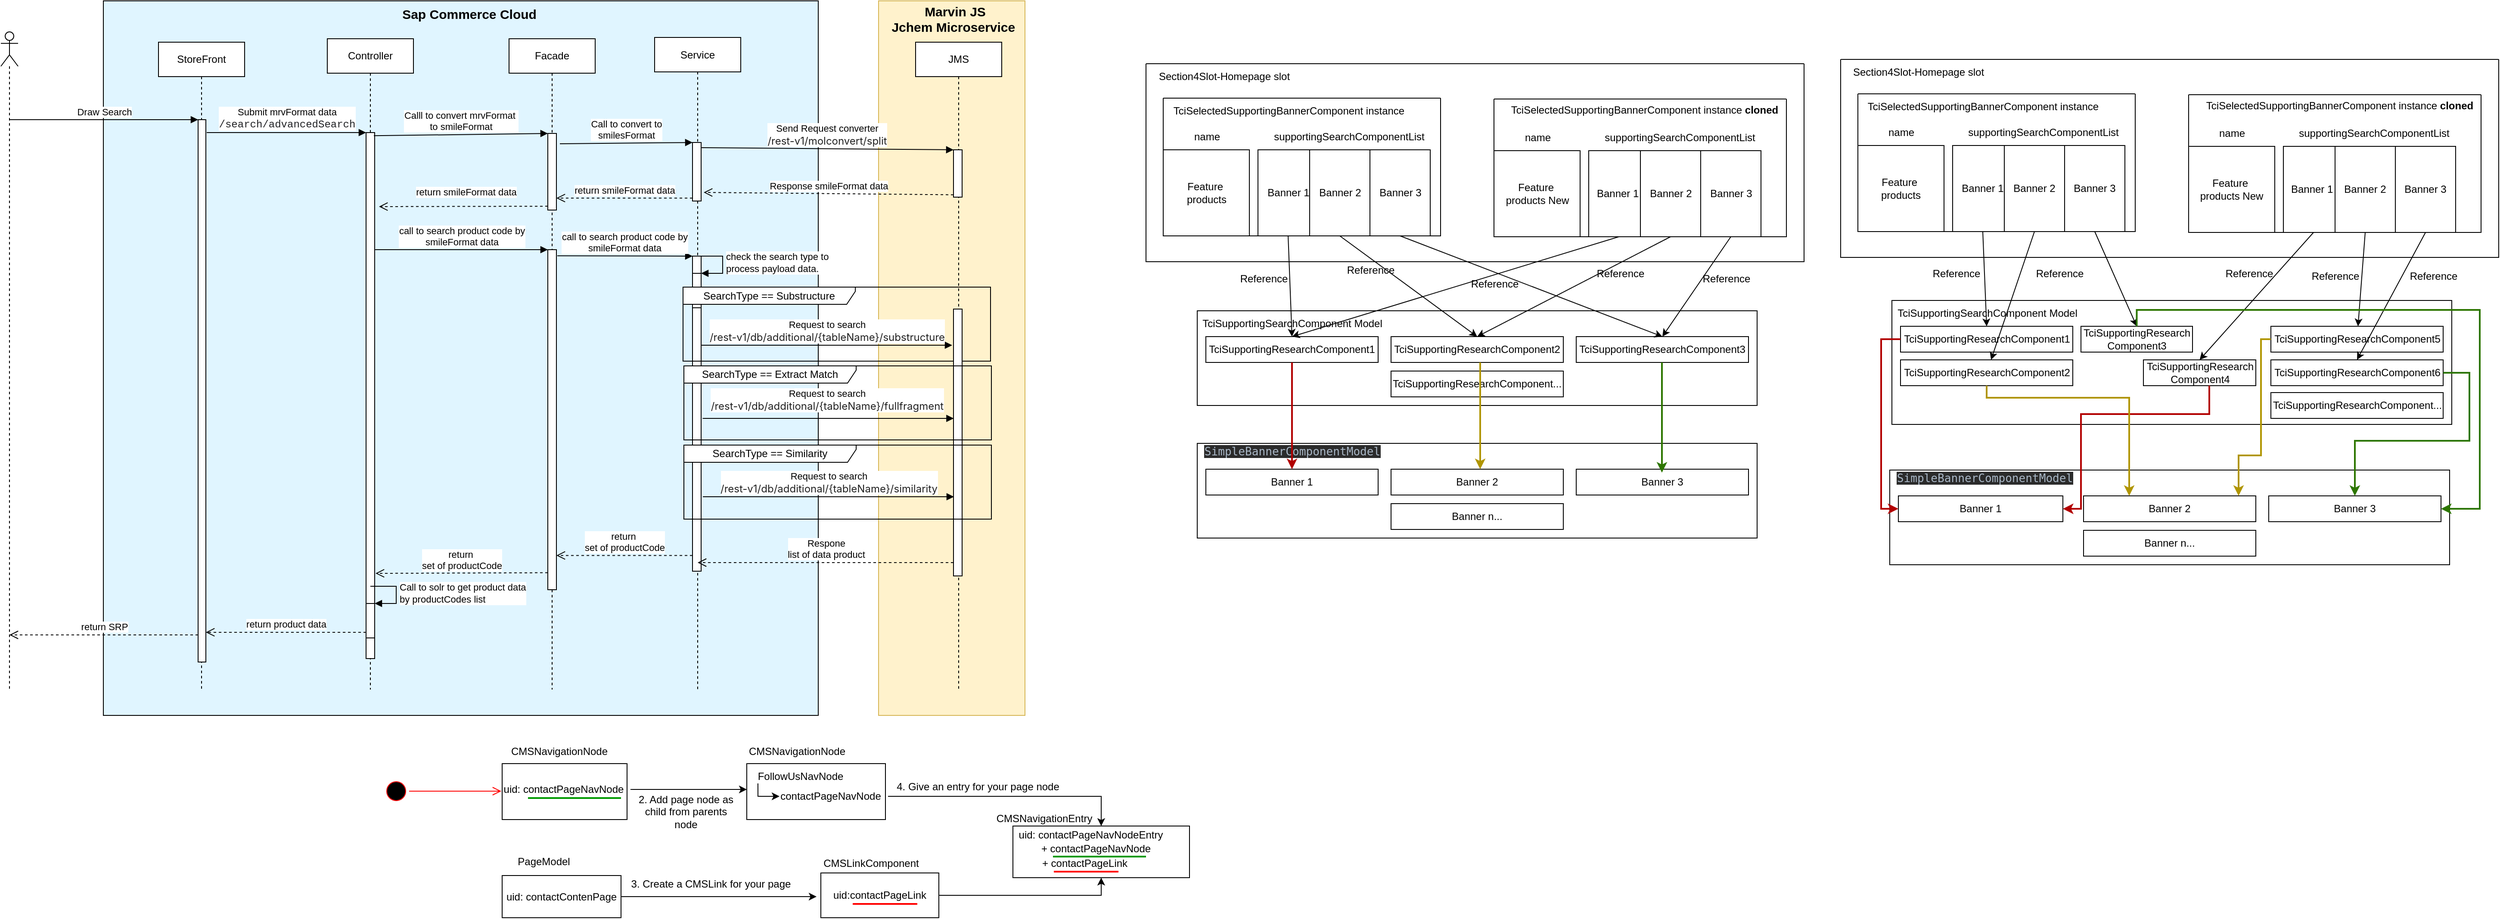 <mxfile version="20.4.0" type="github">
  <diagram id="ij2i_KdfuDkdz7vN2ZKl" name="Page-1">
    <mxGraphModel dx="1935" dy="603" grid="1" gridSize="10" guides="1" tooltips="1" connect="1" arrows="1" fold="1" page="1" pageScale="1" pageWidth="850" pageHeight="1100" math="0" shadow="0">
      <root>
        <mxCell id="0" />
        <mxCell id="1" parent="0" />
        <mxCell id="KwQv1uhoB6nQos9gzWba-43" value="" style="rounded=0;whiteSpace=wrap;html=1;fillColor=#fff2cc;strokeColor=#d6b656;" vertex="1" parent="1">
          <mxGeometry x="600" y="80" width="170" height="830" as="geometry" />
        </mxCell>
        <mxCell id="KwQv1uhoB6nQos9gzWba-42" value="" style="rounded=0;whiteSpace=wrap;html=1;fillColor=#E0F5FF;" vertex="1" parent="1">
          <mxGeometry x="-300" y="80" width="830" height="830" as="geometry" />
        </mxCell>
        <mxCell id="vAXPG5cR5VqlfgmjMZMS-30" value="" style="rounded=0;whiteSpace=wrap;html=1;" parent="1" vertex="1">
          <mxGeometry x="970" y="440" width="650" height="110" as="geometry" />
        </mxCell>
        <mxCell id="vAXPG5cR5VqlfgmjMZMS-31" value="" style="swimlane;startSize=0;" parent="1" vertex="1">
          <mxGeometry x="910.5" y="153" width="764" height="230" as="geometry" />
        </mxCell>
        <mxCell id="vAXPG5cR5VqlfgmjMZMS-32" value="Section4Slot-Homepage slot" style="text;html=1;align=center;verticalAlign=middle;resizable=0;points=[];autosize=1;strokeColor=none;fillColor=none;" parent="vAXPG5cR5VqlfgmjMZMS-31" vertex="1">
          <mxGeometry width="180" height="30" as="geometry" />
        </mxCell>
        <mxCell id="vAXPG5cR5VqlfgmjMZMS-33" value="" style="swimlane;startSize=0;" parent="vAXPG5cR5VqlfgmjMZMS-31" vertex="1">
          <mxGeometry x="20" y="40" width="322" height="160" as="geometry" />
        </mxCell>
        <mxCell id="vAXPG5cR5VqlfgmjMZMS-34" value="TciSelectedSupportingBannerComponent instance" style="text;html=1;align=center;verticalAlign=middle;resizable=0;points=[];autosize=1;strokeColor=none;fillColor=none;" parent="vAXPG5cR5VqlfgmjMZMS-33" vertex="1">
          <mxGeometry width="290" height="30" as="geometry" />
        </mxCell>
        <mxCell id="vAXPG5cR5VqlfgmjMZMS-35" value="Feature&amp;nbsp;&lt;br&gt;products" style="whiteSpace=wrap;html=1;aspect=fixed;" parent="vAXPG5cR5VqlfgmjMZMS-33" vertex="1">
          <mxGeometry y="60" width="100" height="100" as="geometry" />
        </mxCell>
        <mxCell id="vAXPG5cR5VqlfgmjMZMS-37" value="" style="rounded=0;whiteSpace=wrap;html=1;" parent="vAXPG5cR5VqlfgmjMZMS-33" vertex="1">
          <mxGeometry x="110" y="60" width="200" height="100" as="geometry" />
        </mxCell>
        <mxCell id="vAXPG5cR5VqlfgmjMZMS-38" value="Banner 1" style="rounded=0;whiteSpace=wrap;html=1;" parent="vAXPG5cR5VqlfgmjMZMS-33" vertex="1">
          <mxGeometry x="110" y="60" width="70" height="100" as="geometry" />
        </mxCell>
        <mxCell id="vAXPG5cR5VqlfgmjMZMS-39" value="Banner 3" style="rounded=0;whiteSpace=wrap;html=1;" parent="vAXPG5cR5VqlfgmjMZMS-33" vertex="1">
          <mxGeometry x="240" y="60" width="70" height="100" as="geometry" />
        </mxCell>
        <mxCell id="vAXPG5cR5VqlfgmjMZMS-40" value="Banner 2" style="rounded=0;whiteSpace=wrap;html=1;" parent="vAXPG5cR5VqlfgmjMZMS-33" vertex="1">
          <mxGeometry x="170" y="60" width="70" height="100" as="geometry" />
        </mxCell>
        <mxCell id="vAXPG5cR5VqlfgmjMZMS-42" value="supportingSearchComponentList" style="text;html=1;align=center;verticalAlign=middle;resizable=0;points=[];autosize=1;strokeColor=none;fillColor=none;" parent="vAXPG5cR5VqlfgmjMZMS-33" vertex="1">
          <mxGeometry x="115" y="30" width="200" height="30" as="geometry" />
        </mxCell>
        <mxCell id="vAXPG5cR5VqlfgmjMZMS-43" value="name" style="text;html=1;align=center;verticalAlign=middle;resizable=0;points=[];autosize=1;strokeColor=none;fillColor=none;" parent="vAXPG5cR5VqlfgmjMZMS-33" vertex="1">
          <mxGeometry x="25" y="30" width="50" height="30" as="geometry" />
        </mxCell>
        <mxCell id="vAXPG5cR5VqlfgmjMZMS-45" value="TciSupportingSearchComponent Model" style="text;html=1;align=center;verticalAlign=middle;resizable=0;points=[];autosize=1;strokeColor=none;fillColor=none;" parent="1" vertex="1">
          <mxGeometry x="965" y="440" width="230" height="30" as="geometry" />
        </mxCell>
        <mxCell id="vAXPG5cR5VqlfgmjMZMS-52" value="TciSupportingResearchComponent1" style="rounded=0;whiteSpace=wrap;html=1;" parent="1" vertex="1">
          <mxGeometry x="980" y="470" width="200" height="30" as="geometry" />
        </mxCell>
        <mxCell id="vAXPG5cR5VqlfgmjMZMS-54" value="TciSupportingResearchComponent3" style="rounded=0;whiteSpace=wrap;html=1;" parent="1" vertex="1">
          <mxGeometry x="1410" y="470" width="200" height="30" as="geometry" />
        </mxCell>
        <mxCell id="vAXPG5cR5VqlfgmjMZMS-55" value="TciSupportingResearchComponent..." style="rounded=0;whiteSpace=wrap;html=1;" parent="1" vertex="1">
          <mxGeometry x="1195" y="510" width="200" height="30" as="geometry" />
        </mxCell>
        <mxCell id="vAXPG5cR5VqlfgmjMZMS-59" value="" style="endArrow=classic;html=1;rounded=0;entryX=0.5;entryY=0;entryDx=0;entryDy=0;exitX=0.5;exitY=1;exitDx=0;exitDy=0;" parent="1" source="vAXPG5cR5VqlfgmjMZMS-39" target="vAXPG5cR5VqlfgmjMZMS-54" edge="1">
          <mxGeometry width="50" height="50" relative="1" as="geometry">
            <mxPoint x="1305.5" y="367" as="sourcePoint" />
            <mxPoint x="1355.5" y="317" as="targetPoint" />
          </mxGeometry>
        </mxCell>
        <mxCell id="vAXPG5cR5VqlfgmjMZMS-60" value="" style="endArrow=classic;html=1;rounded=0;entryX=0.5;entryY=0;entryDx=0;entryDy=0;exitX=0.5;exitY=1;exitDx=0;exitDy=0;" parent="1" source="vAXPG5cR5VqlfgmjMZMS-40" target="vAXPG5cR5VqlfgmjMZMS-53" edge="1">
          <mxGeometry width="50" height="50" relative="1" as="geometry">
            <mxPoint x="1038.5" y="330" as="sourcePoint" />
            <mxPoint x="1282.5" y="457" as="targetPoint" />
          </mxGeometry>
        </mxCell>
        <mxCell id="vAXPG5cR5VqlfgmjMZMS-61" value="" style="endArrow=classic;html=1;rounded=0;entryX=0.5;entryY=0;entryDx=0;entryDy=0;exitX=0.5;exitY=1;exitDx=0;exitDy=0;" parent="1" source="vAXPG5cR5VqlfgmjMZMS-38" target="vAXPG5cR5VqlfgmjMZMS-52" edge="1">
          <mxGeometry width="50" height="50" relative="1" as="geometry">
            <mxPoint x="944.5" y="378.5" as="sourcePoint" />
            <mxPoint x="1188.5" y="505.5" as="targetPoint" />
          </mxGeometry>
        </mxCell>
        <mxCell id="UYXNw3XjxuYZxI37rGrB-1" value="Reference" style="text;html=1;align=center;verticalAlign=middle;resizable=0;points=[];autosize=1;strokeColor=none;fillColor=none;" parent="1" vertex="1">
          <mxGeometry x="1010.5" y="390" width="73" height="26" as="geometry" />
        </mxCell>
        <mxCell id="UYXNw3XjxuYZxI37rGrB-2" value="Reference" style="text;html=1;align=center;verticalAlign=middle;resizable=0;points=[];autosize=1;strokeColor=none;fillColor=none;" parent="1" vertex="1">
          <mxGeometry x="1278.5" y="396" width="73" height="26" as="geometry" />
        </mxCell>
        <mxCell id="UYXNw3XjxuYZxI37rGrB-3" value="Reference" style="text;html=1;align=center;verticalAlign=middle;resizable=0;points=[];autosize=1;strokeColor=none;fillColor=none;" parent="1" vertex="1">
          <mxGeometry x="1134.5" y="380" width="73" height="26" as="geometry" />
        </mxCell>
        <mxCell id="UYXNw3XjxuYZxI37rGrB-35" value="" style="endArrow=classic;html=1;rounded=0;entryX=0.5;entryY=0;entryDx=0;entryDy=0;exitX=0.5;exitY=1;exitDx=0;exitDy=0;" parent="1" source="UYXNw3XjxuYZxI37rGrB-31" target="vAXPG5cR5VqlfgmjMZMS-54" edge="1">
          <mxGeometry width="50" height="50" relative="1" as="geometry">
            <mxPoint x="1784.5" y="360" as="sourcePoint" />
            <mxPoint x="1830.5" y="431" as="targetPoint" />
          </mxGeometry>
        </mxCell>
        <mxCell id="UYXNw3XjxuYZxI37rGrB-36" value="" style="endArrow=classic;html=1;rounded=0;entryX=0.5;entryY=0;entryDx=0;entryDy=0;exitX=0.5;exitY=1;exitDx=0;exitDy=0;" parent="1" source="UYXNw3XjxuYZxI37rGrB-32" target="vAXPG5cR5VqlfgmjMZMS-53" edge="1">
          <mxGeometry width="50" height="50" relative="1" as="geometry">
            <mxPoint x="1517.5" y="323" as="sourcePoint" />
            <mxPoint x="1615.5" y="431" as="targetPoint" />
          </mxGeometry>
        </mxCell>
        <mxCell id="UYXNw3XjxuYZxI37rGrB-37" value="" style="endArrow=classic;html=1;rounded=0;entryX=0.5;entryY=0;entryDx=0;entryDy=0;exitX=0.5;exitY=1;exitDx=0;exitDy=0;" parent="1" source="UYXNw3XjxuYZxI37rGrB-30" target="vAXPG5cR5VqlfgmjMZMS-52" edge="1">
          <mxGeometry width="50" height="50" relative="1" as="geometry">
            <mxPoint x="1423.5" y="371.5" as="sourcePoint" />
            <mxPoint x="1400.5" y="431" as="targetPoint" />
          </mxGeometry>
        </mxCell>
        <mxCell id="UYXNw3XjxuYZxI37rGrB-38" value="Reference" style="text;html=1;align=center;verticalAlign=middle;resizable=0;points=[];autosize=1;strokeColor=none;fillColor=none;" parent="1" vertex="1">
          <mxGeometry x="1424.5" y="384" width="73" height="26" as="geometry" />
        </mxCell>
        <mxCell id="UYXNw3XjxuYZxI37rGrB-40" value="Reference" style="text;html=1;align=center;verticalAlign=middle;resizable=0;points=[];autosize=1;strokeColor=none;fillColor=none;" parent="1" vertex="1">
          <mxGeometry x="1547" y="390" width="73" height="26" as="geometry" />
        </mxCell>
        <mxCell id="UYXNw3XjxuYZxI37rGrB-26" value="" style="swimlane;startSize=0;" parent="1" vertex="1">
          <mxGeometry x="1314.5" y="194" width="339.5" height="160" as="geometry" />
        </mxCell>
        <mxCell id="UYXNw3XjxuYZxI37rGrB-28" value="Feature&amp;nbsp;&lt;br&gt;products New" style="whiteSpace=wrap;html=1;aspect=fixed;" parent="UYXNw3XjxuYZxI37rGrB-26" vertex="1">
          <mxGeometry y="60" width="100" height="100" as="geometry" />
        </mxCell>
        <mxCell id="UYXNw3XjxuYZxI37rGrB-29" value="" style="rounded=0;whiteSpace=wrap;html=1;" parent="UYXNw3XjxuYZxI37rGrB-26" vertex="1">
          <mxGeometry x="110" y="60" width="200" height="100" as="geometry" />
        </mxCell>
        <mxCell id="UYXNw3XjxuYZxI37rGrB-30" value="Banner 1&amp;nbsp;" style="rounded=0;whiteSpace=wrap;html=1;" parent="UYXNw3XjxuYZxI37rGrB-26" vertex="1">
          <mxGeometry x="110" y="60" width="70" height="100" as="geometry" />
        </mxCell>
        <mxCell id="UYXNw3XjxuYZxI37rGrB-31" value="Banner 3" style="rounded=0;whiteSpace=wrap;html=1;" parent="UYXNw3XjxuYZxI37rGrB-26" vertex="1">
          <mxGeometry x="240" y="60" width="70" height="100" as="geometry" />
        </mxCell>
        <mxCell id="UYXNw3XjxuYZxI37rGrB-32" value="Banner 2" style="rounded=0;whiteSpace=wrap;html=1;" parent="UYXNw3XjxuYZxI37rGrB-26" vertex="1">
          <mxGeometry x="170" y="60" width="70" height="100" as="geometry" />
        </mxCell>
        <mxCell id="UYXNw3XjxuYZxI37rGrB-33" value="supportingSearchComponentList" style="text;html=1;align=center;verticalAlign=middle;resizable=0;points=[];autosize=1;strokeColor=none;fillColor=none;" parent="UYXNw3XjxuYZxI37rGrB-26" vertex="1">
          <mxGeometry x="115" y="30" width="200" height="30" as="geometry" />
        </mxCell>
        <mxCell id="UYXNw3XjxuYZxI37rGrB-34" value="name" style="text;html=1;align=center;verticalAlign=middle;resizable=0;points=[];autosize=1;strokeColor=none;fillColor=none;" parent="UYXNw3XjxuYZxI37rGrB-26" vertex="1">
          <mxGeometry x="25" y="30" width="50" height="30" as="geometry" />
        </mxCell>
        <mxCell id="UYXNw3XjxuYZxI37rGrB-27" value="TciSelectedSupportingBannerComponent instance &lt;b&gt;cloned&lt;/b&gt;" style="text;html=1;align=center;verticalAlign=middle;resizable=0;points=[];autosize=1;strokeColor=none;fillColor=none;" parent="UYXNw3XjxuYZxI37rGrB-26" vertex="1">
          <mxGeometry x="9.5" y="-2" width="330" height="30" as="geometry" />
        </mxCell>
        <mxCell id="WIBwwws4gp8x0dsZTthk-1" value="" style="rounded=0;whiteSpace=wrap;html=1;" parent="1" vertex="1">
          <mxGeometry x="447" y="966" width="161" height="65" as="geometry" />
        </mxCell>
        <mxCell id="WIBwwws4gp8x0dsZTthk-43" style="edgeStyle=orthogonalEdgeStyle;rounded=0;orthogonalLoop=1;jettySize=auto;html=1;" parent="1" source="WIBwwws4gp8x0dsZTthk-2" edge="1">
          <mxGeometry relative="1" as="geometry">
            <mxPoint x="528" y="1120.5" as="targetPoint" />
          </mxGeometry>
        </mxCell>
        <mxCell id="WIBwwws4gp8x0dsZTthk-2" value="uid: contactContenPage" style="rounded=0;whiteSpace=wrap;html=1;" parent="1" vertex="1">
          <mxGeometry x="163" y="1096" width="138" height="49" as="geometry" />
        </mxCell>
        <mxCell id="WIBwwws4gp8x0dsZTthk-3" value="" style="rounded=0;whiteSpace=wrap;html=1;" parent="1" vertex="1">
          <mxGeometry x="756" y="1038.5" width="205" height="60" as="geometry" />
        </mxCell>
        <mxCell id="WIBwwws4gp8x0dsZTthk-37" style="edgeStyle=orthogonalEdgeStyle;rounded=0;orthogonalLoop=1;jettySize=auto;html=1;entryX=0.5;entryY=1;entryDx=0;entryDy=0;" parent="1" source="WIBwwws4gp8x0dsZTthk-4" target="WIBwwws4gp8x0dsZTthk-3" edge="1">
          <mxGeometry relative="1" as="geometry" />
        </mxCell>
        <mxCell id="WIBwwws4gp8x0dsZTthk-4" value="" style="rounded=0;whiteSpace=wrap;html=1;" parent="1" vertex="1">
          <mxGeometry x="533" y="1093" width="137" height="52" as="geometry" />
        </mxCell>
        <mxCell id="WIBwwws4gp8x0dsZTthk-5" value="CMSLinkComponent" style="text;html=1;align=center;verticalAlign=middle;resizable=0;points=[];autosize=1;strokeColor=none;fillColor=none;" parent="1" vertex="1">
          <mxGeometry x="526" y="1069" width="129" height="26" as="geometry" />
        </mxCell>
        <mxCell id="WIBwwws4gp8x0dsZTthk-6" value="CMSNavigationNode" style="text;html=1;align=center;verticalAlign=middle;resizable=0;points=[];autosize=1;strokeColor=none;fillColor=none;" parent="1" vertex="1">
          <mxGeometry x="440" y="939" width="130" height="26" as="geometry" />
        </mxCell>
        <mxCell id="WIBwwws4gp8x0dsZTthk-7" value="CMSNavigationEntry" style="text;html=1;align=center;verticalAlign=middle;resizable=0;points=[];autosize=1;strokeColor=none;fillColor=none;" parent="1" vertex="1">
          <mxGeometry x="727" y="1017" width="129" height="26" as="geometry" />
        </mxCell>
        <mxCell id="WIBwwws4gp8x0dsZTthk-8" value="FollowUsNavNode" style="text;html=1;align=center;verticalAlign=middle;resizable=0;points=[];autosize=1;strokeColor=none;fillColor=none;" parent="1" vertex="1">
          <mxGeometry x="450" y="968" width="117" height="26" as="geometry" />
        </mxCell>
        <mxCell id="WIBwwws4gp8x0dsZTthk-13" value="" style="edgeStyle=orthogonalEdgeStyle;rounded=0;orthogonalLoop=1;jettySize=auto;html=1;" parent="1" source="WIBwwws4gp8x0dsZTthk-9" target="WIBwwws4gp8x0dsZTthk-3" edge="1">
          <mxGeometry relative="1" as="geometry">
            <Array as="points">
              <mxPoint x="665" y="1004" />
              <mxPoint x="665" y="1004" />
            </Array>
          </mxGeometry>
        </mxCell>
        <mxCell id="WIBwwws4gp8x0dsZTthk-9" value="contactPageNavNode" style="text;html=1;align=center;verticalAlign=middle;resizable=0;points=[];autosize=1;strokeColor=none;fillColor=none;" parent="1" vertex="1">
          <mxGeometry x="476" y="991" width="135" height="26" as="geometry" />
        </mxCell>
        <mxCell id="WIBwwws4gp8x0dsZTthk-10" value="uid:contactPageLink" style="text;html=1;align=center;verticalAlign=middle;resizable=0;points=[];autosize=1;strokeColor=none;fillColor=none;" parent="1" vertex="1">
          <mxGeometry x="538" y="1106" width="126" height="26" as="geometry" />
        </mxCell>
        <mxCell id="WIBwwws4gp8x0dsZTthk-11" value="PageModel" style="text;html=1;align=center;verticalAlign=middle;resizable=0;points=[];autosize=1;strokeColor=none;fillColor=none;" parent="1" vertex="1">
          <mxGeometry x="171" y="1067" width="79" height="26" as="geometry" />
        </mxCell>
        <mxCell id="WIBwwws4gp8x0dsZTthk-12" value="" style="endArrow=classic;html=1;rounded=0;exitX=0.085;exitY=0.808;exitDx=0;exitDy=0;exitPerimeter=0;" parent="1" source="WIBwwws4gp8x0dsZTthk-8" edge="1">
          <mxGeometry width="50" height="50" relative="1" as="geometry">
            <mxPoint x="417" y="975" as="sourcePoint" />
            <mxPoint x="485" y="1004" as="targetPoint" />
            <Array as="points">
              <mxPoint x="460" y="1004" />
            </Array>
          </mxGeometry>
        </mxCell>
        <mxCell id="WIBwwws4gp8x0dsZTthk-14" value="4. Give an entry for your page node" style="text;html=1;align=center;verticalAlign=middle;resizable=0;points=[];autosize=1;strokeColor=none;fillColor=none;" parent="1" vertex="1">
          <mxGeometry x="611" y="980" width="207" height="26" as="geometry" />
        </mxCell>
        <mxCell id="WIBwwws4gp8x0dsZTthk-15" value="uid: contactPageNavNodeEntry" style="text;html=1;align=center;verticalAlign=middle;resizable=0;points=[];autosize=1;strokeColor=none;fillColor=none;" parent="1" vertex="1">
          <mxGeometry x="753" y="1036" width="185" height="26" as="geometry" />
        </mxCell>
        <mxCell id="WIBwwws4gp8x0dsZTthk-16" value="+ contactPageNavNode" style="text;html=1;align=center;verticalAlign=middle;resizable=0;points=[];autosize=1;strokeColor=none;fillColor=none;" parent="1" vertex="1">
          <mxGeometry x="779" y="1052" width="145" height="26" as="geometry" />
        </mxCell>
        <mxCell id="WIBwwws4gp8x0dsZTthk-17" value="+ contactPageLink" style="text;html=1;align=center;verticalAlign=middle;resizable=0;points=[];autosize=1;strokeColor=none;fillColor=none;" parent="1" vertex="1">
          <mxGeometry x="780" y="1069" width="117" height="26" as="geometry" />
        </mxCell>
        <mxCell id="WIBwwws4gp8x0dsZTthk-25" value="3. Create a CMSLink for your page" style="text;html=1;align=center;verticalAlign=middle;resizable=0;points=[];autosize=1;strokeColor=none;fillColor=none;" parent="1" vertex="1">
          <mxGeometry x="303" y="1093" width="203" height="26" as="geometry" />
        </mxCell>
        <mxCell id="WIBwwws4gp8x0dsZTthk-27" value="" style="ellipse;html=1;shape=startState;fillColor=#000000;strokeColor=#ff0000;" parent="1" vertex="1">
          <mxGeometry x="25" y="983" width="30" height="30" as="geometry" />
        </mxCell>
        <mxCell id="WIBwwws4gp8x0dsZTthk-28" value="" style="edgeStyle=orthogonalEdgeStyle;html=1;verticalAlign=bottom;endArrow=open;endSize=8;strokeColor=#ff0000;rounded=0;" parent="1" source="WIBwwws4gp8x0dsZTthk-27" edge="1">
          <mxGeometry relative="1" as="geometry">
            <mxPoint x="162" y="998" as="targetPoint" />
          </mxGeometry>
        </mxCell>
        <mxCell id="WIBwwws4gp8x0dsZTthk-30" value="" style="rounded=0;whiteSpace=wrap;html=1;" parent="1" vertex="1">
          <mxGeometry x="163" y="966" width="145" height="65" as="geometry" />
        </mxCell>
        <mxCell id="WIBwwws4gp8x0dsZTthk-31" value="CMSNavigationNode" style="text;html=1;align=center;verticalAlign=middle;resizable=0;points=[];autosize=1;strokeColor=none;fillColor=none;" parent="1" vertex="1">
          <mxGeometry x="164" y="939" width="130" height="26" as="geometry" />
        </mxCell>
        <mxCell id="WIBwwws4gp8x0dsZTthk-35" value="" style="edgeStyle=orthogonalEdgeStyle;rounded=0;orthogonalLoop=1;jettySize=auto;html=1;entryX=0;entryY=0.462;entryDx=0;entryDy=0;entryPerimeter=0;" parent="1" source="WIBwwws4gp8x0dsZTthk-33" target="WIBwwws4gp8x0dsZTthk-1" edge="1">
          <mxGeometry relative="1" as="geometry">
            <mxPoint x="416" y="996" as="targetPoint" />
          </mxGeometry>
        </mxCell>
        <mxCell id="WIBwwws4gp8x0dsZTthk-33" value="uid: contactPageNavNode" style="text;html=1;align=center;verticalAlign=middle;resizable=0;points=[];autosize=1;strokeColor=none;fillColor=none;" parent="1" vertex="1">
          <mxGeometry x="155" y="983" width="157" height="26" as="geometry" />
        </mxCell>
        <mxCell id="WIBwwws4gp8x0dsZTthk-36" value="2. Add page node as&lt;br&gt;child from parents&lt;br&gt;node" style="text;html=1;align=center;verticalAlign=middle;resizable=0;points=[];autosize=1;strokeColor=none;fillColor=none;" parent="1" vertex="1">
          <mxGeometry x="312" y="994" width="128" height="55" as="geometry" />
        </mxCell>
        <mxCell id="WIBwwws4gp8x0dsZTthk-38" value="" style="line;strokeWidth=2;rotatable=0;dashed=0;labelPosition=right;align=left;verticalAlign=middle;spacingTop=0;spacingLeft=6;points=[];portConstraint=eastwest;strokeColor=#FF0000;" parent="1" vertex="1">
          <mxGeometry x="570" y="1124" width="75" height="10" as="geometry" />
        </mxCell>
        <mxCell id="WIBwwws4gp8x0dsZTthk-39" value="" style="line;strokeWidth=2;rotatable=0;dashed=0;labelPosition=right;align=left;verticalAlign=middle;spacingTop=0;spacingLeft=6;points=[];portConstraint=eastwest;strokeColor=#FF0000;" parent="1" vertex="1">
          <mxGeometry x="803.5" y="1086.5" width="75" height="10" as="geometry" />
        </mxCell>
        <mxCell id="WIBwwws4gp8x0dsZTthk-40" value="" style="line;strokeWidth=2;rotatable=0;dashed=0;labelPosition=right;align=left;verticalAlign=middle;spacingTop=0;spacingLeft=6;points=[];portConstraint=eastwest;strokeColor=#009900;" parent="1" vertex="1">
          <mxGeometry x="193" y="1001" width="108" height="10" as="geometry" />
        </mxCell>
        <mxCell id="WIBwwws4gp8x0dsZTthk-41" value="" style="line;strokeWidth=2;rotatable=0;dashed=0;labelPosition=right;align=left;verticalAlign=middle;spacingTop=0;spacingLeft=6;points=[];portConstraint=eastwest;strokeColor=#009900;" parent="1" vertex="1">
          <mxGeometry x="802.5" y="1069" width="108" height="10" as="geometry" />
        </mxCell>
        <mxCell id="J3z0_G1Zwxdb5pVRwMx7-1" value="" style="rounded=0;whiteSpace=wrap;html=1;" parent="1" vertex="1">
          <mxGeometry x="1776.5" y="428" width="650" height="144" as="geometry" />
        </mxCell>
        <mxCell id="J3z0_G1Zwxdb5pVRwMx7-2" value="" style="swimlane;startSize=0;" parent="1" vertex="1">
          <mxGeometry x="1717" y="148" width="764" height="230" as="geometry" />
        </mxCell>
        <mxCell id="J3z0_G1Zwxdb5pVRwMx7-3" value="Section4Slot-Homepage slot" style="text;html=1;align=center;verticalAlign=middle;resizable=0;points=[];autosize=1;strokeColor=none;fillColor=none;" parent="J3z0_G1Zwxdb5pVRwMx7-2" vertex="1">
          <mxGeometry width="180" height="30" as="geometry" />
        </mxCell>
        <mxCell id="J3z0_G1Zwxdb5pVRwMx7-4" value="" style="swimlane;startSize=0;" parent="J3z0_G1Zwxdb5pVRwMx7-2" vertex="1">
          <mxGeometry x="20" y="40" width="322" height="160" as="geometry" />
        </mxCell>
        <mxCell id="J3z0_G1Zwxdb5pVRwMx7-5" value="TciSelectedSupportingBannerComponent instance" style="text;html=1;align=center;verticalAlign=middle;resizable=0;points=[];autosize=1;strokeColor=none;fillColor=none;" parent="J3z0_G1Zwxdb5pVRwMx7-4" vertex="1">
          <mxGeometry width="290" height="30" as="geometry" />
        </mxCell>
        <mxCell id="J3z0_G1Zwxdb5pVRwMx7-6" value="Feature&amp;nbsp;&lt;br&gt;products" style="whiteSpace=wrap;html=1;aspect=fixed;" parent="J3z0_G1Zwxdb5pVRwMx7-4" vertex="1">
          <mxGeometry y="60" width="100" height="100" as="geometry" />
        </mxCell>
        <mxCell id="J3z0_G1Zwxdb5pVRwMx7-7" value="" style="rounded=0;whiteSpace=wrap;html=1;" parent="J3z0_G1Zwxdb5pVRwMx7-4" vertex="1">
          <mxGeometry x="110" y="60" width="200" height="100" as="geometry" />
        </mxCell>
        <mxCell id="J3z0_G1Zwxdb5pVRwMx7-8" value="Banner 1" style="rounded=0;whiteSpace=wrap;html=1;" parent="J3z0_G1Zwxdb5pVRwMx7-4" vertex="1">
          <mxGeometry x="110" y="60" width="70" height="100" as="geometry" />
        </mxCell>
        <mxCell id="J3z0_G1Zwxdb5pVRwMx7-9" value="Banner 3" style="rounded=0;whiteSpace=wrap;html=1;" parent="J3z0_G1Zwxdb5pVRwMx7-4" vertex="1">
          <mxGeometry x="240" y="60" width="70" height="100" as="geometry" />
        </mxCell>
        <mxCell id="J3z0_G1Zwxdb5pVRwMx7-10" value="Banner 2" style="rounded=0;whiteSpace=wrap;html=1;" parent="J3z0_G1Zwxdb5pVRwMx7-4" vertex="1">
          <mxGeometry x="170" y="60" width="70" height="100" as="geometry" />
        </mxCell>
        <mxCell id="J3z0_G1Zwxdb5pVRwMx7-11" value="supportingSearchComponentList" style="text;html=1;align=center;verticalAlign=middle;resizable=0;points=[];autosize=1;strokeColor=none;fillColor=none;" parent="J3z0_G1Zwxdb5pVRwMx7-4" vertex="1">
          <mxGeometry x="115" y="30" width="200" height="30" as="geometry" />
        </mxCell>
        <mxCell id="J3z0_G1Zwxdb5pVRwMx7-12" value="name" style="text;html=1;align=center;verticalAlign=middle;resizable=0;points=[];autosize=1;strokeColor=none;fillColor=none;" parent="J3z0_G1Zwxdb5pVRwMx7-4" vertex="1">
          <mxGeometry x="25" y="30" width="50" height="30" as="geometry" />
        </mxCell>
        <mxCell id="J3z0_G1Zwxdb5pVRwMx7-13" value="TciSupportingSearchComponent Model" style="text;html=1;align=center;verticalAlign=middle;resizable=0;points=[];autosize=1;strokeColor=none;fillColor=none;" parent="1" vertex="1">
          <mxGeometry x="1771.5" y="428" width="230" height="30" as="geometry" />
        </mxCell>
        <mxCell id="J3z0_G1Zwxdb5pVRwMx7-14" value="TciSupportingResearchComponent1" style="rounded=0;whiteSpace=wrap;html=1;" parent="1" vertex="1">
          <mxGeometry x="1786.5" y="458" width="200" height="30" as="geometry" />
        </mxCell>
        <mxCell id="J3z0_G1Zwxdb5pVRwMx7-15" value="TciSupportingResearch&lt;br&gt;Component3" style="rounded=0;whiteSpace=wrap;html=1;" parent="1" vertex="1">
          <mxGeometry x="1996" y="458" width="129.5" height="30" as="geometry" />
        </mxCell>
        <mxCell id="J3z0_G1Zwxdb5pVRwMx7-16" value="TciSupportingResearchComponent5" style="rounded=0;whiteSpace=wrap;html=1;" parent="1" vertex="1">
          <mxGeometry x="2216.5" y="458" width="200" height="30" as="geometry" />
        </mxCell>
        <mxCell id="J3z0_G1Zwxdb5pVRwMx7-17" value="TciSupportingResearchComponent..." style="rounded=0;whiteSpace=wrap;html=1;" parent="1" vertex="1">
          <mxGeometry x="2216.5" y="535" width="200" height="30" as="geometry" />
        </mxCell>
        <mxCell id="J3z0_G1Zwxdb5pVRwMx7-18" value="" style="endArrow=classic;html=1;rounded=0;entryX=0.5;entryY=0;entryDx=0;entryDy=0;exitX=0.5;exitY=1;exitDx=0;exitDy=0;" parent="1" source="J3z0_G1Zwxdb5pVRwMx7-9" target="J3z0_G1Zwxdb5pVRwMx7-15" edge="1">
          <mxGeometry width="50" height="50" relative="1" as="geometry">
            <mxPoint x="2112" y="355" as="sourcePoint" />
            <mxPoint x="2162" y="305" as="targetPoint" />
          </mxGeometry>
        </mxCell>
        <mxCell id="J3z0_G1Zwxdb5pVRwMx7-19" value="" style="endArrow=classic;html=1;rounded=0;exitX=0.5;exitY=1;exitDx=0;exitDy=0;" parent="1" source="J3z0_G1Zwxdb5pVRwMx7-10" target="J3z0_G1Zwxdb5pVRwMx7-38" edge="1">
          <mxGeometry width="50" height="50" relative="1" as="geometry">
            <mxPoint x="1845" y="318" as="sourcePoint" />
            <mxPoint x="2089" y="445" as="targetPoint" />
          </mxGeometry>
        </mxCell>
        <mxCell id="J3z0_G1Zwxdb5pVRwMx7-20" value="" style="endArrow=classic;html=1;rounded=0;entryX=0.5;entryY=0;entryDx=0;entryDy=0;exitX=0.5;exitY=1;exitDx=0;exitDy=0;" parent="1" source="J3z0_G1Zwxdb5pVRwMx7-8" target="J3z0_G1Zwxdb5pVRwMx7-14" edge="1">
          <mxGeometry width="50" height="50" relative="1" as="geometry">
            <mxPoint x="1751" y="366.5" as="sourcePoint" />
            <mxPoint x="1995" y="493.5" as="targetPoint" />
          </mxGeometry>
        </mxCell>
        <mxCell id="J3z0_G1Zwxdb5pVRwMx7-21" value="Reference" style="text;html=1;align=center;verticalAlign=middle;resizable=0;points=[];autosize=1;strokeColor=none;fillColor=none;" parent="1" vertex="1">
          <mxGeometry x="1814" y="384" width="73" height="26" as="geometry" />
        </mxCell>
        <mxCell id="J3z0_G1Zwxdb5pVRwMx7-22" value="Reference" style="text;html=1;align=center;verticalAlign=middle;resizable=0;points=[];autosize=1;strokeColor=none;fillColor=none;" parent="1" vertex="1">
          <mxGeometry x="2154" y="384" width="73" height="26" as="geometry" />
        </mxCell>
        <mxCell id="J3z0_G1Zwxdb5pVRwMx7-23" value="Reference" style="text;html=1;align=center;verticalAlign=middle;resizable=0;points=[];autosize=1;strokeColor=none;fillColor=none;" parent="1" vertex="1">
          <mxGeometry x="1934" y="384" width="73" height="26" as="geometry" />
        </mxCell>
        <mxCell id="J3z0_G1Zwxdb5pVRwMx7-24" value="" style="endArrow=classic;html=1;rounded=0;entryX=0.5;entryY=0;entryDx=0;entryDy=0;exitX=0.5;exitY=1;exitDx=0;exitDy=0;" parent="1" source="J3z0_G1Zwxdb5pVRwMx7-33" target="J3z0_G1Zwxdb5pVRwMx7-40" edge="1">
          <mxGeometry width="50" height="50" relative="1" as="geometry">
            <mxPoint x="2591" y="348" as="sourcePoint" />
            <mxPoint x="2637" y="419" as="targetPoint" />
          </mxGeometry>
        </mxCell>
        <mxCell id="J3z0_G1Zwxdb5pVRwMx7-25" value="" style="endArrow=classic;html=1;rounded=0;exitX=0.5;exitY=1;exitDx=0;exitDy=0;" parent="1" source="J3z0_G1Zwxdb5pVRwMx7-34" target="J3z0_G1Zwxdb5pVRwMx7-16" edge="1">
          <mxGeometry width="50" height="50" relative="1" as="geometry">
            <mxPoint x="2324" y="311" as="sourcePoint" />
            <mxPoint x="2422" y="419" as="targetPoint" />
          </mxGeometry>
        </mxCell>
        <mxCell id="J3z0_G1Zwxdb5pVRwMx7-26" value="" style="endArrow=classic;html=1;rounded=0;entryX=0.5;entryY=0;entryDx=0;entryDy=0;exitX=0.5;exitY=1;exitDx=0;exitDy=0;" parent="1" source="J3z0_G1Zwxdb5pVRwMx7-32" target="J3z0_G1Zwxdb5pVRwMx7-39" edge="1">
          <mxGeometry width="50" height="50" relative="1" as="geometry">
            <mxPoint x="2230" y="359.5" as="sourcePoint" />
            <mxPoint x="2207" y="419" as="targetPoint" />
          </mxGeometry>
        </mxCell>
        <mxCell id="J3z0_G1Zwxdb5pVRwMx7-27" value="Reference" style="text;html=1;align=center;verticalAlign=middle;resizable=0;points=[];autosize=1;strokeColor=none;fillColor=none;" parent="1" vertex="1">
          <mxGeometry x="2254.25" y="387" width="73" height="26" as="geometry" />
        </mxCell>
        <mxCell id="J3z0_G1Zwxdb5pVRwMx7-28" value="Reference" style="text;html=1;align=center;verticalAlign=middle;resizable=0;points=[];autosize=1;strokeColor=none;fillColor=none;" parent="1" vertex="1">
          <mxGeometry x="2368" y="387" width="73" height="26" as="geometry" />
        </mxCell>
        <mxCell id="J3z0_G1Zwxdb5pVRwMx7-29" value="" style="swimlane;startSize=0;" parent="1" vertex="1">
          <mxGeometry x="2121" y="189" width="339.5" height="160" as="geometry" />
        </mxCell>
        <mxCell id="J3z0_G1Zwxdb5pVRwMx7-30" value="Feature&amp;nbsp;&lt;br&gt;products New" style="whiteSpace=wrap;html=1;aspect=fixed;" parent="J3z0_G1Zwxdb5pVRwMx7-29" vertex="1">
          <mxGeometry y="60" width="100" height="100" as="geometry" />
        </mxCell>
        <mxCell id="J3z0_G1Zwxdb5pVRwMx7-31" value="" style="rounded=0;whiteSpace=wrap;html=1;" parent="J3z0_G1Zwxdb5pVRwMx7-29" vertex="1">
          <mxGeometry x="110" y="60" width="200" height="100" as="geometry" />
        </mxCell>
        <mxCell id="J3z0_G1Zwxdb5pVRwMx7-32" value="Banner 1&amp;nbsp;" style="rounded=0;whiteSpace=wrap;html=1;" parent="J3z0_G1Zwxdb5pVRwMx7-29" vertex="1">
          <mxGeometry x="110" y="60" width="70" height="100" as="geometry" />
        </mxCell>
        <mxCell id="J3z0_G1Zwxdb5pVRwMx7-33" value="Banner 3" style="rounded=0;whiteSpace=wrap;html=1;" parent="J3z0_G1Zwxdb5pVRwMx7-29" vertex="1">
          <mxGeometry x="240" y="60" width="70" height="100" as="geometry" />
        </mxCell>
        <mxCell id="J3z0_G1Zwxdb5pVRwMx7-34" value="Banner 2" style="rounded=0;whiteSpace=wrap;html=1;" parent="J3z0_G1Zwxdb5pVRwMx7-29" vertex="1">
          <mxGeometry x="170" y="60" width="70" height="100" as="geometry" />
        </mxCell>
        <mxCell id="J3z0_G1Zwxdb5pVRwMx7-35" value="supportingSearchComponentList" style="text;html=1;align=center;verticalAlign=middle;resizable=0;points=[];autosize=1;strokeColor=none;fillColor=none;" parent="J3z0_G1Zwxdb5pVRwMx7-29" vertex="1">
          <mxGeometry x="115" y="30" width="200" height="30" as="geometry" />
        </mxCell>
        <mxCell id="J3z0_G1Zwxdb5pVRwMx7-36" value="name" style="text;html=1;align=center;verticalAlign=middle;resizable=0;points=[];autosize=1;strokeColor=none;fillColor=none;" parent="J3z0_G1Zwxdb5pVRwMx7-29" vertex="1">
          <mxGeometry x="25" y="30" width="50" height="30" as="geometry" />
        </mxCell>
        <mxCell id="J3z0_G1Zwxdb5pVRwMx7-37" value="TciSelectedSupportingBannerComponent instance &lt;b&gt;cloned&lt;/b&gt;" style="text;html=1;align=center;verticalAlign=middle;resizable=0;points=[];autosize=1;strokeColor=none;fillColor=none;" parent="J3z0_G1Zwxdb5pVRwMx7-29" vertex="1">
          <mxGeometry x="9.5" y="-2" width="330" height="30" as="geometry" />
        </mxCell>
        <mxCell id="J3z0_G1Zwxdb5pVRwMx7-38" value="TciSupportingResearchComponent2" style="rounded=0;whiteSpace=wrap;html=1;" parent="1" vertex="1">
          <mxGeometry x="1786.5" y="497" width="200" height="30" as="geometry" />
        </mxCell>
        <mxCell id="J3z0_G1Zwxdb5pVRwMx7-39" value="TciSupportingResearch&lt;br&gt;Component4" style="rounded=0;whiteSpace=wrap;html=1;" parent="1" vertex="1">
          <mxGeometry x="2068.5" y="497" width="130.5" height="30" as="geometry" />
        </mxCell>
        <mxCell id="J3z0_G1Zwxdb5pVRwMx7-40" value="TciSupportingResearchComponent6" style="rounded=0;whiteSpace=wrap;html=1;" parent="1" vertex="1">
          <mxGeometry x="2216.5" y="497" width="200" height="30" as="geometry" />
        </mxCell>
        <mxCell id="V3DHYtwYLtmTEysQ-wQC-1" value="" style="rounded=0;whiteSpace=wrap;html=1;" parent="1" vertex="1">
          <mxGeometry x="970" y="594" width="650" height="110" as="geometry" />
        </mxCell>
        <mxCell id="V3DHYtwYLtmTEysQ-wQC-2" value="&lt;pre style=&quot;background-color:#2b2b2b;color:#a9b7c6;font-family:&#39;JetBrains Mono&#39;,monospace;font-size:9.8pt;&quot;&gt;SimpleBannerComponentModel&lt;/pre&gt;" style="text;html=1;align=center;verticalAlign=middle;resizable=0;points=[];autosize=1;strokeColor=none;fillColor=none;" parent="1" vertex="1">
          <mxGeometry x="977.5" y="576" width="205" height="54" as="geometry" />
        </mxCell>
        <mxCell id="V3DHYtwYLtmTEysQ-wQC-3" value="Banner 1" style="rounded=0;whiteSpace=wrap;html=1;" parent="1" vertex="1">
          <mxGeometry x="980" y="624" width="200" height="30" as="geometry" />
        </mxCell>
        <mxCell id="V3DHYtwYLtmTEysQ-wQC-4" value="Banner 2" style="rounded=0;whiteSpace=wrap;html=1;" parent="1" vertex="1">
          <mxGeometry x="1195" y="624" width="200" height="30" as="geometry" />
        </mxCell>
        <mxCell id="V3DHYtwYLtmTEysQ-wQC-5" value="Banner 3" style="rounded=0;whiteSpace=wrap;html=1;" parent="1" vertex="1">
          <mxGeometry x="1410" y="624" width="200" height="30" as="geometry" />
        </mxCell>
        <mxCell id="V3DHYtwYLtmTEysQ-wQC-6" value="Banner n..." style="rounded=0;whiteSpace=wrap;html=1;" parent="1" vertex="1">
          <mxGeometry x="1195" y="664" width="200" height="30" as="geometry" />
        </mxCell>
        <mxCell id="V3DHYtwYLtmTEysQ-wQC-7" style="edgeStyle=orthogonalEdgeStyle;rounded=0;orthogonalLoop=1;jettySize=auto;html=1;entryX=0.5;entryY=0;entryDx=0;entryDy=0;fillColor=#e51400;strokeColor=#B20000;strokeWidth=2;" parent="1" source="vAXPG5cR5VqlfgmjMZMS-52" target="V3DHYtwYLtmTEysQ-wQC-3" edge="1">
          <mxGeometry relative="1" as="geometry" />
        </mxCell>
        <mxCell id="vAXPG5cR5VqlfgmjMZMS-53" value="TciSupportingResearchComponent2" style="rounded=0;whiteSpace=wrap;html=1;" parent="1" vertex="1">
          <mxGeometry x="1195" y="470" width="200" height="30" as="geometry" />
        </mxCell>
        <mxCell id="V3DHYtwYLtmTEysQ-wQC-9" style="edgeStyle=orthogonalEdgeStyle;rounded=0;orthogonalLoop=1;jettySize=auto;html=1;fillColor=#e3c800;strokeColor=#B09500;strokeWidth=2;" parent="1" edge="1">
          <mxGeometry relative="1" as="geometry">
            <mxPoint x="1298.5" y="500" as="sourcePoint" />
            <mxPoint x="1298.5" y="624" as="targetPoint" />
          </mxGeometry>
        </mxCell>
        <mxCell id="V3DHYtwYLtmTEysQ-wQC-10" style="edgeStyle=orthogonalEdgeStyle;rounded=0;orthogonalLoop=1;jettySize=auto;html=1;fillColor=#60a917;strokeColor=#2D7600;strokeWidth=2;" parent="1" edge="1">
          <mxGeometry relative="1" as="geometry">
            <mxPoint x="1509.5" y="500" as="sourcePoint" />
            <mxPoint x="1509.5" y="628" as="targetPoint" />
          </mxGeometry>
        </mxCell>
        <mxCell id="V3DHYtwYLtmTEysQ-wQC-11" value="" style="rounded=0;whiteSpace=wrap;html=1;" parent="1" vertex="1">
          <mxGeometry x="1774" y="625" width="650" height="110" as="geometry" />
        </mxCell>
        <mxCell id="V3DHYtwYLtmTEysQ-wQC-12" value="&lt;pre style=&quot;background-color:#2b2b2b;color:#a9b7c6;font-family:&#39;JetBrains Mono&#39;,monospace;font-size:9.8pt;&quot;&gt;SimpleBannerComponentModel&lt;/pre&gt;" style="text;html=1;align=center;verticalAlign=middle;resizable=0;points=[];autosize=1;strokeColor=none;fillColor=none;" parent="1" vertex="1">
          <mxGeometry x="1781.5" y="607" width="205" height="54" as="geometry" />
        </mxCell>
        <mxCell id="V3DHYtwYLtmTEysQ-wQC-13" value="Banner 1" style="rounded=0;whiteSpace=wrap;html=1;" parent="1" vertex="1">
          <mxGeometry x="1784" y="655" width="191" height="30" as="geometry" />
        </mxCell>
        <mxCell id="V3DHYtwYLtmTEysQ-wQC-14" value="Banner 2" style="rounded=0;whiteSpace=wrap;html=1;" parent="1" vertex="1">
          <mxGeometry x="1999" y="655" width="200" height="30" as="geometry" />
        </mxCell>
        <mxCell id="V3DHYtwYLtmTEysQ-wQC-15" value="Banner 3" style="rounded=0;whiteSpace=wrap;html=1;" parent="1" vertex="1">
          <mxGeometry x="2214" y="655" width="200" height="30" as="geometry" />
        </mxCell>
        <mxCell id="V3DHYtwYLtmTEysQ-wQC-16" value="Banner n..." style="rounded=0;whiteSpace=wrap;html=1;" parent="1" vertex="1">
          <mxGeometry x="1999" y="695" width="200" height="30" as="geometry" />
        </mxCell>
        <mxCell id="V3DHYtwYLtmTEysQ-wQC-17" style="edgeStyle=orthogonalEdgeStyle;rounded=0;orthogonalLoop=1;jettySize=auto;html=1;entryX=0;entryY=0.5;entryDx=0;entryDy=0;strokeColor=#B20000;strokeWidth=2;fillColor=#e51400;" parent="1" source="J3z0_G1Zwxdb5pVRwMx7-14" target="V3DHYtwYLtmTEysQ-wQC-13" edge="1">
          <mxGeometry relative="1" as="geometry">
            <Array as="points">
              <mxPoint x="1764" y="473" />
              <mxPoint x="1764" y="670" />
            </Array>
          </mxGeometry>
        </mxCell>
        <mxCell id="V3DHYtwYLtmTEysQ-wQC-18" style="edgeStyle=orthogonalEdgeStyle;rounded=0;orthogonalLoop=1;jettySize=auto;html=1;entryX=1;entryY=0.5;entryDx=0;entryDy=0;strokeWidth=2;fillColor=#e51400;strokeColor=#B20000;" parent="1" source="J3z0_G1Zwxdb5pVRwMx7-39" target="V3DHYtwYLtmTEysQ-wQC-13" edge="1">
          <mxGeometry relative="1" as="geometry">
            <Array as="points">
              <mxPoint x="2145" y="560" />
              <mxPoint x="1996" y="560" />
              <mxPoint x="1996" y="670" />
            </Array>
          </mxGeometry>
        </mxCell>
        <mxCell id="V3DHYtwYLtmTEysQ-wQC-19" style="edgeStyle=orthogonalEdgeStyle;rounded=0;orthogonalLoop=1;jettySize=auto;html=1;fillColor=#e3c800;strokeColor=#B09500;strokeWidth=2;" parent="1" source="J3z0_G1Zwxdb5pVRwMx7-38" target="V3DHYtwYLtmTEysQ-wQC-14" edge="1">
          <mxGeometry relative="1" as="geometry">
            <Array as="points">
              <mxPoint x="1887" y="541" />
              <mxPoint x="2052" y="541" />
            </Array>
          </mxGeometry>
        </mxCell>
        <mxCell id="V3DHYtwYLtmTEysQ-wQC-22" style="edgeStyle=orthogonalEdgeStyle;rounded=0;orthogonalLoop=1;jettySize=auto;html=1;strokeColor=#B09500;strokeWidth=2;fillColor=#e3c800;" parent="1" source="J3z0_G1Zwxdb5pVRwMx7-16" edge="1">
          <mxGeometry relative="1" as="geometry">
            <mxPoint x="2179" y="655" as="targetPoint" />
            <Array as="points">
              <mxPoint x="2205" y="473" />
              <mxPoint x="2205" y="608" />
              <mxPoint x="2179" y="608" />
            </Array>
          </mxGeometry>
        </mxCell>
        <mxCell id="V3DHYtwYLtmTEysQ-wQC-23" style="edgeStyle=orthogonalEdgeStyle;rounded=0;orthogonalLoop=1;jettySize=auto;html=1;entryX=1;entryY=0.5;entryDx=0;entryDy=0;strokeColor=#2D7600;strokeWidth=2;fillColor=#60a917;" parent="1" source="J3z0_G1Zwxdb5pVRwMx7-15" target="V3DHYtwYLtmTEysQ-wQC-15" edge="1">
          <mxGeometry relative="1" as="geometry">
            <Array as="points">
              <mxPoint x="2061" y="439" />
              <mxPoint x="2459" y="439" />
              <mxPoint x="2459" y="670" />
            </Array>
          </mxGeometry>
        </mxCell>
        <mxCell id="V3DHYtwYLtmTEysQ-wQC-24" style="edgeStyle=orthogonalEdgeStyle;rounded=0;orthogonalLoop=1;jettySize=auto;html=1;strokeColor=#2D7600;strokeWidth=2;fillColor=#60a917;" parent="1" source="J3z0_G1Zwxdb5pVRwMx7-40" target="V3DHYtwYLtmTEysQ-wQC-15" edge="1">
          <mxGeometry relative="1" as="geometry">
            <Array as="points">
              <mxPoint x="2447" y="512" />
              <mxPoint x="2447" y="591" />
              <mxPoint x="2314" y="591" />
            </Array>
          </mxGeometry>
        </mxCell>
        <mxCell id="KwQv1uhoB6nQos9gzWba-2" value="" style="shape=umlLifeline;participant=umlActor;perimeter=lifelinePerimeter;whiteSpace=wrap;html=1;container=1;collapsible=0;recursiveResize=0;verticalAlign=top;spacingTop=36;outlineConnect=0;" vertex="1" parent="1">
          <mxGeometry x="-419" y="116" width="20" height="764" as="geometry" />
        </mxCell>
        <mxCell id="KwQv1uhoB6nQos9gzWba-3" value="Controller" style="shape=umlLifeline;perimeter=lifelinePerimeter;whiteSpace=wrap;html=1;container=1;collapsible=0;recursiveResize=0;outlineConnect=0;" vertex="1" parent="1">
          <mxGeometry x="-40" y="124" width="100" height="756" as="geometry" />
        </mxCell>
        <mxCell id="KwQv1uhoB6nQos9gzWba-20" value="" style="html=1;points=[];perimeter=orthogonalPerimeter;" vertex="1" parent="KwQv1uhoB6nQos9gzWba-3">
          <mxGeometry x="45" y="109" width="10" height="611" as="geometry" />
        </mxCell>
        <mxCell id="KwQv1uhoB6nQos9gzWba-40" value="" style="html=1;points=[];perimeter=orthogonalPerimeter;" vertex="1" parent="KwQv1uhoB6nQos9gzWba-3">
          <mxGeometry x="45" y="656" width="10" height="40" as="geometry" />
        </mxCell>
        <mxCell id="KwQv1uhoB6nQos9gzWba-41" value="Call to solr to get product data &lt;br&gt;by productCodes list" style="edgeStyle=orthogonalEdgeStyle;html=1;align=left;spacingLeft=2;endArrow=block;rounded=0;entryX=1;entryY=0;" edge="1" target="KwQv1uhoB6nQos9gzWba-40" parent="KwQv1uhoB6nQos9gzWba-3">
          <mxGeometry relative="1" as="geometry">
            <mxPoint x="50" y="636" as="sourcePoint" />
            <Array as="points">
              <mxPoint x="80" y="636" />
            </Array>
          </mxGeometry>
        </mxCell>
        <mxCell id="KwQv1uhoB6nQos9gzWba-4" value="Facade" style="shape=umlLifeline;perimeter=lifelinePerimeter;whiteSpace=wrap;html=1;container=1;collapsible=0;recursiveResize=0;outlineConnect=0;" vertex="1" parent="1">
          <mxGeometry x="171" y="124" width="100" height="756" as="geometry" />
        </mxCell>
        <mxCell id="KwQv1uhoB6nQos9gzWba-10" value="" style="html=1;points=[];perimeter=orthogonalPerimeter;" vertex="1" parent="KwQv1uhoB6nQos9gzWba-4">
          <mxGeometry x="45" y="110" width="10" height="89" as="geometry" />
        </mxCell>
        <mxCell id="KwQv1uhoB6nQos9gzWba-23" value="" style="html=1;points=[];perimeter=orthogonalPerimeter;" vertex="1" parent="KwQv1uhoB6nQos9gzWba-4">
          <mxGeometry x="45" y="245" width="10" height="395" as="geometry" />
        </mxCell>
        <mxCell id="KwQv1uhoB6nQos9gzWba-5" value="Service" style="shape=umlLifeline;perimeter=lifelinePerimeter;whiteSpace=wrap;html=1;container=1;collapsible=0;recursiveResize=0;outlineConnect=0;" vertex="1" parent="1">
          <mxGeometry x="340" y="122.5" width="100" height="757.5" as="geometry" />
        </mxCell>
        <mxCell id="KwQv1uhoB6nQos9gzWba-13" value="" style="html=1;points=[];perimeter=orthogonalPerimeter;" vertex="1" parent="KwQv1uhoB6nQos9gzWba-5">
          <mxGeometry x="44" y="122" width="10" height="68" as="geometry" />
        </mxCell>
        <mxCell id="KwQv1uhoB6nQos9gzWba-26" value="" style="html=1;points=[];perimeter=orthogonalPerimeter;" vertex="1" parent="KwQv1uhoB6nQos9gzWba-5">
          <mxGeometry x="44" y="254" width="10" height="366" as="geometry" />
        </mxCell>
        <mxCell id="KwQv1uhoB6nQos9gzWba-29" value="" style="html=1;points=[];perimeter=orthogonalPerimeter;" vertex="1" parent="KwQv1uhoB6nQos9gzWba-5">
          <mxGeometry x="44" y="274" width="10" height="40" as="geometry" />
        </mxCell>
        <mxCell id="KwQv1uhoB6nQos9gzWba-30" value="check the search type to&amp;nbsp;&lt;br&gt;process payload data." style="edgeStyle=orthogonalEdgeStyle;html=1;align=left;spacingLeft=2;endArrow=block;rounded=0;entryX=1;entryY=0;" edge="1" target="KwQv1uhoB6nQos9gzWba-29" parent="KwQv1uhoB6nQos9gzWba-5">
          <mxGeometry relative="1" as="geometry">
            <mxPoint x="49" y="254" as="sourcePoint" />
            <Array as="points">
              <mxPoint x="79" y="254" />
            </Array>
          </mxGeometry>
        </mxCell>
        <mxCell id="KwQv1uhoB6nQos9gzWba-31" value="SearchType == Substructure" style="shape=umlFrame;whiteSpace=wrap;html=1;width=200;height=20;" vertex="1" parent="KwQv1uhoB6nQos9gzWba-5">
          <mxGeometry x="33" y="290" width="357" height="86" as="geometry" />
        </mxCell>
        <mxCell id="KwQv1uhoB6nQos9gzWba-38" value="Request to search&lt;br&gt;&lt;span style=&quot;color: rgb(33, 33, 33); font-family: Inter, system-ui, -apple-system, BlinkMacSystemFont, &amp;quot;Segoe UI&amp;quot;, Roboto, Oxygen, Ubuntu, Cantarell, &amp;quot;Fira Sans&amp;quot;, &amp;quot;Droid Sans&amp;quot;, Helvetica, Arial, sans-serif; font-size: 12px; text-align: left;&quot;&gt;/rest-v1/db/additional/{tableName}/substructure&lt;/span&gt;" style="html=1;verticalAlign=bottom;endArrow=block;rounded=0;exitX=1;exitY=0.975;exitDx=0;exitDy=0;exitPerimeter=0;" edge="1" parent="KwQv1uhoB6nQos9gzWba-5">
          <mxGeometry relative="1" as="geometry">
            <mxPoint x="54" y="357.5" as="sourcePoint" />
            <mxPoint x="345.5" y="357.5" as="targetPoint" />
          </mxGeometry>
        </mxCell>
        <mxCell id="KwQv1uhoB6nQos9gzWba-6" value="JMS" style="shape=umlLifeline;perimeter=lifelinePerimeter;whiteSpace=wrap;html=1;container=1;collapsible=0;recursiveResize=0;outlineConnect=0;" vertex="1" parent="1">
          <mxGeometry x="643" y="128" width="100" height="752" as="geometry" />
        </mxCell>
        <mxCell id="KwQv1uhoB6nQos9gzWba-16" value="" style="html=1;points=[];perimeter=orthogonalPerimeter;" vertex="1" parent="KwQv1uhoB6nQos9gzWba-6">
          <mxGeometry x="44" y="125" width="10" height="55" as="geometry" />
        </mxCell>
        <mxCell id="KwQv1uhoB6nQos9gzWba-33" value="" style="html=1;points=[];perimeter=orthogonalPerimeter;" vertex="1" parent="KwQv1uhoB6nQos9gzWba-6">
          <mxGeometry x="44" y="310" width="10" height="310" as="geometry" />
        </mxCell>
        <mxCell id="KwQv1uhoB6nQos9gzWba-8" value="Draw Search" style="html=1;verticalAlign=bottom;endArrow=block;entryX=0;entryY=0;rounded=0;" edge="1" target="KwQv1uhoB6nQos9gzWba-7" parent="1" source="KwQv1uhoB6nQos9gzWba-2">
          <mxGeometry relative="1" as="geometry">
            <mxPoint x="-112" y="218" as="sourcePoint" />
          </mxGeometry>
        </mxCell>
        <mxCell id="KwQv1uhoB6nQos9gzWba-9" value="return SRP" style="html=1;verticalAlign=bottom;endArrow=open;dashed=1;endSize=8;exitX=0;exitY=0.95;rounded=0;" edge="1" source="KwQv1uhoB6nQos9gzWba-7" parent="1" target="KwQv1uhoB6nQos9gzWba-2">
          <mxGeometry relative="1" as="geometry">
            <mxPoint x="-112" y="294" as="targetPoint" />
          </mxGeometry>
        </mxCell>
        <mxCell id="KwQv1uhoB6nQos9gzWba-11" value="Calll to convert mrvFormat&amp;nbsp;&lt;br&gt;to smileFormat" style="html=1;verticalAlign=bottom;endArrow=block;entryX=0;entryY=0;rounded=0;exitX=0.9;exitY=0.006;exitDx=0;exitDy=0;exitPerimeter=0;" edge="1" target="KwQv1uhoB6nQos9gzWba-10" parent="1" source="KwQv1uhoB6nQos9gzWba-20">
          <mxGeometry relative="1" as="geometry">
            <mxPoint x="100" y="230" as="sourcePoint" />
          </mxGeometry>
        </mxCell>
        <mxCell id="KwQv1uhoB6nQos9gzWba-12" value="return smileFormat data" style="html=1;verticalAlign=bottom;endArrow=open;dashed=1;endSize=8;exitX=0;exitY=0.95;rounded=0;" edge="1" source="KwQv1uhoB6nQos9gzWba-10" parent="1">
          <mxGeometry x="-0.035" y="-8" relative="1" as="geometry">
            <mxPoint x="20" y="319" as="targetPoint" />
            <mxPoint as="offset" />
          </mxGeometry>
        </mxCell>
        <mxCell id="KwQv1uhoB6nQos9gzWba-14" value="Call to convert to &lt;br&gt;smilesFormat" style="html=1;verticalAlign=bottom;endArrow=block;entryX=0;entryY=0;rounded=0;" edge="1" target="KwQv1uhoB6nQos9gzWba-13" parent="1">
          <mxGeometry relative="1" as="geometry">
            <mxPoint x="230" y="246" as="sourcePoint" />
          </mxGeometry>
        </mxCell>
        <mxCell id="KwQv1uhoB6nQos9gzWba-17" value="Send Request converter&lt;br&gt;&lt;span style=&quot;color: rgb(33, 33, 33); font-family: Inter, system-ui, -apple-system, BlinkMacSystemFont, &amp;quot;Segoe UI&amp;quot;, Roboto, Oxygen, Ubuntu, Cantarell, &amp;quot;Fira Sans&amp;quot;, &amp;quot;Droid Sans&amp;quot;, Helvetica, Arial, sans-serif; font-size: 12px; text-align: left;&quot;&gt;/rest-v1/molconvert/split&lt;/span&gt;" style="html=1;verticalAlign=bottom;endArrow=block;entryX=0;entryY=0;rounded=0;exitX=1;exitY=0.088;exitDx=0;exitDy=0;exitPerimeter=0;" edge="1" target="KwQv1uhoB6nQos9gzWba-16" parent="1" source="KwQv1uhoB6nQos9gzWba-13">
          <mxGeometry relative="1" as="geometry">
            <mxPoint x="517" y="253" as="sourcePoint" />
          </mxGeometry>
        </mxCell>
        <mxCell id="KwQv1uhoB6nQos9gzWba-19" value="StoreFront" style="shape=umlLifeline;perimeter=lifelinePerimeter;whiteSpace=wrap;html=1;container=1;collapsible=0;recursiveResize=0;outlineConnect=0;" vertex="1" parent="1">
          <mxGeometry x="-236" y="128" width="100" height="752" as="geometry" />
        </mxCell>
        <mxCell id="KwQv1uhoB6nQos9gzWba-7" value="" style="html=1;points=[];perimeter=orthogonalPerimeter;" vertex="1" parent="KwQv1uhoB6nQos9gzWba-19">
          <mxGeometry x="46" y="90" width="9" height="630" as="geometry" />
        </mxCell>
        <mxCell id="KwQv1uhoB6nQos9gzWba-21" value="Submit mrvFormat data&lt;br&gt;&lt;span style=&quot;color: rgb(32, 33, 36); font-family: consolas, &amp;quot;lucida console&amp;quot;, &amp;quot;courier new&amp;quot;, monospace; font-size: 12px; text-align: left;&quot;&gt;/search/advancedSearch&lt;/span&gt;" style="html=1;verticalAlign=bottom;endArrow=block;entryX=0;entryY=0;rounded=0;" edge="1" target="KwQv1uhoB6nQos9gzWba-20" parent="1">
          <mxGeometry relative="1" as="geometry">
            <mxPoint x="-180" y="233" as="sourcePoint" />
          </mxGeometry>
        </mxCell>
        <mxCell id="KwQv1uhoB6nQos9gzWba-22" value="return product data" style="html=1;verticalAlign=bottom;endArrow=open;dashed=1;endSize=8;exitX=0;exitY=0.95;rounded=0;" edge="1" source="KwQv1uhoB6nQos9gzWba-20" parent="1" target="KwQv1uhoB6nQos9gzWba-7">
          <mxGeometry relative="1" as="geometry">
            <mxPoint x="-180" y="519" as="targetPoint" />
          </mxGeometry>
        </mxCell>
        <mxCell id="KwQv1uhoB6nQos9gzWba-18" value="Response smileFormat data" style="html=1;verticalAlign=bottom;endArrow=open;dashed=1;endSize=8;exitX=0;exitY=0.95;rounded=0;entryX=1.3;entryY=0.853;entryDx=0;entryDy=0;entryPerimeter=0;" edge="1" source="KwQv1uhoB6nQos9gzWba-16" parent="1" target="KwQv1uhoB6nQos9gzWba-13">
          <mxGeometry relative="1" as="geometry">
            <mxPoint x="517" y="329" as="targetPoint" />
          </mxGeometry>
        </mxCell>
        <mxCell id="KwQv1uhoB6nQos9gzWba-15" value="return smileFormat data" style="html=1;verticalAlign=bottom;endArrow=open;dashed=1;endSize=8;exitX=0;exitY=0.95;rounded=0;" edge="1" source="KwQv1uhoB6nQos9gzWba-13" parent="1" target="KwQv1uhoB6nQos9gzWba-10">
          <mxGeometry relative="1" as="geometry">
            <mxPoint x="321" y="322" as="targetPoint" />
          </mxGeometry>
        </mxCell>
        <mxCell id="KwQv1uhoB6nQos9gzWba-24" value="call to search product code by&lt;br&gt;smileFormat data" style="html=1;verticalAlign=bottom;endArrow=block;entryX=0;entryY=0;rounded=0;" edge="1" target="KwQv1uhoB6nQos9gzWba-23" parent="1" source="KwQv1uhoB6nQos9gzWba-20">
          <mxGeometry relative="1" as="geometry">
            <mxPoint x="146" y="369" as="sourcePoint" />
          </mxGeometry>
        </mxCell>
        <mxCell id="KwQv1uhoB6nQos9gzWba-27" value="call to search product code by&lt;br&gt;smileFormat data" style="html=1;verticalAlign=bottom;endArrow=block;entryX=0;entryY=0;rounded=0;exitX=1.1;exitY=0.018;exitDx=0;exitDy=0;exitPerimeter=0;" edge="1" target="KwQv1uhoB6nQos9gzWba-26" parent="1" source="KwQv1uhoB6nQos9gzWba-23">
          <mxGeometry relative="1" as="geometry">
            <mxPoint x="321" y="378" as="sourcePoint" />
          </mxGeometry>
        </mxCell>
        <mxCell id="KwQv1uhoB6nQos9gzWba-35" value="Respone&lt;br&gt;list of data product" style="html=1;verticalAlign=bottom;endArrow=open;dashed=1;endSize=8;exitX=0;exitY=0.95;rounded=0;" edge="1" source="KwQv1uhoB6nQos9gzWba-33" parent="1" target="KwQv1uhoB6nQos9gzWba-5">
          <mxGeometry relative="1" as="geometry">
            <mxPoint x="517" y="514" as="targetPoint" />
          </mxGeometry>
        </mxCell>
        <mxCell id="KwQv1uhoB6nQos9gzWba-34" value="Request to search&lt;br&gt;&lt;span style=&quot;color: rgb(33, 33, 33); font-family: Inter, system-ui, -apple-system, BlinkMacSystemFont, &amp;quot;Segoe UI&amp;quot;, Roboto, Oxygen, Ubuntu, Cantarell, &amp;quot;Fira Sans&amp;quot;, &amp;quot;Droid Sans&amp;quot;, Helvetica, Arial, sans-serif; font-size: 12px; text-align: left;&quot;&gt;/rest-v1/db/additional/{tableName}/&lt;/span&gt;&lt;span style=&quot;color: rgb(33, 33, 33); font-family: Inter, system-ui, -apple-system, BlinkMacSystemFont, &amp;quot;Segoe UI&amp;quot;, Roboto, Oxygen, Ubuntu, Cantarell, &amp;quot;Fira Sans&amp;quot;, &amp;quot;Droid Sans&amp;quot;, Helvetica, Arial, sans-serif; font-size: 12px; text-align: left;&quot;&gt;similarity&lt;/span&gt;" style="html=1;verticalAlign=bottom;endArrow=block;rounded=0;exitX=1;exitY=0.975;exitDx=0;exitDy=0;exitPerimeter=0;" edge="1" parent="1">
          <mxGeometry relative="1" as="geometry">
            <mxPoint x="396" y="656" as="sourcePoint" />
            <mxPoint x="687.5" y="656" as="targetPoint" />
          </mxGeometry>
        </mxCell>
        <mxCell id="KwQv1uhoB6nQos9gzWba-37" value="SearchType == Similarity" style="shape=umlFrame;whiteSpace=wrap;html=1;width=200;height=20;" vertex="1" parent="1">
          <mxGeometry x="374" y="596" width="357" height="86" as="geometry" />
        </mxCell>
        <mxCell id="KwQv1uhoB6nQos9gzWba-36" value="SearchType == Extract Match" style="shape=umlFrame;whiteSpace=wrap;html=1;width=200;height=20;" vertex="1" parent="1">
          <mxGeometry x="374" y="504" width="357" height="86" as="geometry" />
        </mxCell>
        <mxCell id="KwQv1uhoB6nQos9gzWba-39" value="Request to search&lt;br&gt;&lt;span style=&quot;color: rgb(33, 33, 33); font-family: Inter, system-ui, -apple-system, BlinkMacSystemFont, &amp;quot;Segoe UI&amp;quot;, Roboto, Oxygen, Ubuntu, Cantarell, &amp;quot;Fira Sans&amp;quot;, &amp;quot;Droid Sans&amp;quot;, Helvetica, Arial, sans-serif; font-size: 12px; text-align: left;&quot;&gt;/rest-v1/db/additional/{tableName}/fullfragment&lt;/span&gt;" style="html=1;verticalAlign=bottom;endArrow=block;rounded=0;exitX=1;exitY=0.975;exitDx=0;exitDy=0;exitPerimeter=0;" edge="1" parent="1">
          <mxGeometry x="-0.01" y="5" relative="1" as="geometry">
            <mxPoint x="395.75" y="565" as="sourcePoint" />
            <mxPoint x="687.25" y="565" as="targetPoint" />
            <mxPoint as="offset" />
          </mxGeometry>
        </mxCell>
        <mxCell id="KwQv1uhoB6nQos9gzWba-28" value="return&amp;nbsp;&lt;br&gt;set of productCode" style="html=1;verticalAlign=bottom;endArrow=open;dashed=1;endSize=8;exitX=0;exitY=0.95;rounded=0;" edge="1" source="KwQv1uhoB6nQos9gzWba-26" parent="1" target="KwQv1uhoB6nQos9gzWba-23">
          <mxGeometry relative="1" as="geometry">
            <mxPoint x="283" y="568.5" as="targetPoint" />
          </mxGeometry>
        </mxCell>
        <mxCell id="KwQv1uhoB6nQos9gzWba-25" value="return&amp;nbsp;&lt;br&gt;set of productCode" style="html=1;verticalAlign=bottom;endArrow=open;dashed=1;endSize=8;exitX=0;exitY=0.95;rounded=0;entryX=1.1;entryY=0.838;entryDx=0;entryDy=0;entryPerimeter=0;" edge="1" source="KwQv1uhoB6nQos9gzWba-23" parent="1" target="KwQv1uhoB6nQos9gzWba-20">
          <mxGeometry relative="1" as="geometry">
            <mxPoint x="146" y="445" as="targetPoint" />
          </mxGeometry>
        </mxCell>
        <mxCell id="KwQv1uhoB6nQos9gzWba-44" value="&lt;b&gt;&lt;font style=&quot;font-size: 15px;&quot;&gt;Sap Commerce Cloud&lt;/font&gt;&lt;/b&gt;" style="text;html=1;strokeColor=none;fillColor=none;align=center;verticalAlign=middle;whiteSpace=wrap;rounded=0;" vertex="1" parent="1">
          <mxGeometry x="40" y="80" width="170" height="30" as="geometry" />
        </mxCell>
        <mxCell id="KwQv1uhoB6nQos9gzWba-45" value="&lt;span style=&quot;font-size: 15px;&quot;&gt;&lt;b&gt;Marvin JS &lt;br&gt;Jchem Microservice&amp;nbsp;&lt;/b&gt;&lt;/span&gt;" style="text;html=1;strokeColor=none;fillColor=none;align=center;verticalAlign=middle;whiteSpace=wrap;rounded=0;" vertex="1" parent="1">
          <mxGeometry x="604" y="86" width="170" height="30" as="geometry" />
        </mxCell>
      </root>
    </mxGraphModel>
  </diagram>
</mxfile>
